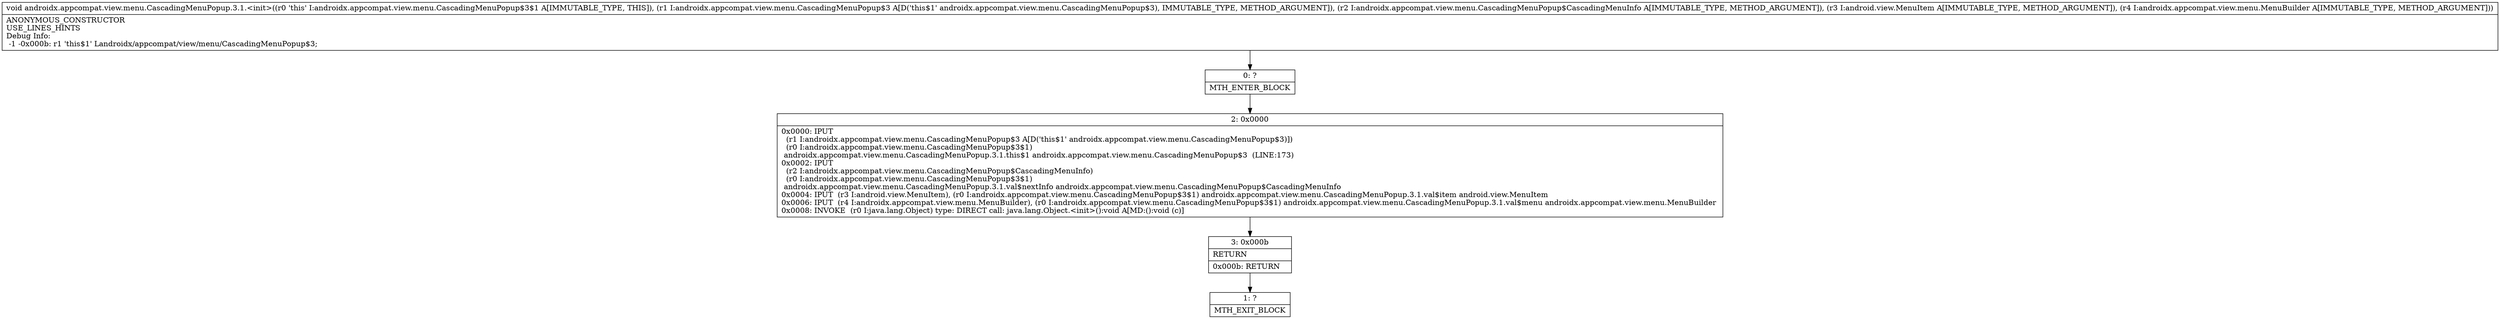 digraph "CFG forandroidx.appcompat.view.menu.CascadingMenuPopup.3.1.\<init\>(Landroidx\/appcompat\/view\/menu\/CascadingMenuPopup$3;Landroidx\/appcompat\/view\/menu\/CascadingMenuPopup$CascadingMenuInfo;Landroid\/view\/MenuItem;Landroidx\/appcompat\/view\/menu\/MenuBuilder;)V" {
Node_0 [shape=record,label="{0\:\ ?|MTH_ENTER_BLOCK\l}"];
Node_2 [shape=record,label="{2\:\ 0x0000|0x0000: IPUT  \l  (r1 I:androidx.appcompat.view.menu.CascadingMenuPopup$3 A[D('this$1' androidx.appcompat.view.menu.CascadingMenuPopup$3)])\l  (r0 I:androidx.appcompat.view.menu.CascadingMenuPopup$3$1)\l androidx.appcompat.view.menu.CascadingMenuPopup.3.1.this$1 androidx.appcompat.view.menu.CascadingMenuPopup$3  (LINE:173)\l0x0002: IPUT  \l  (r2 I:androidx.appcompat.view.menu.CascadingMenuPopup$CascadingMenuInfo)\l  (r0 I:androidx.appcompat.view.menu.CascadingMenuPopup$3$1)\l androidx.appcompat.view.menu.CascadingMenuPopup.3.1.val$nextInfo androidx.appcompat.view.menu.CascadingMenuPopup$CascadingMenuInfo \l0x0004: IPUT  (r3 I:android.view.MenuItem), (r0 I:androidx.appcompat.view.menu.CascadingMenuPopup$3$1) androidx.appcompat.view.menu.CascadingMenuPopup.3.1.val$item android.view.MenuItem \l0x0006: IPUT  (r4 I:androidx.appcompat.view.menu.MenuBuilder), (r0 I:androidx.appcompat.view.menu.CascadingMenuPopup$3$1) androidx.appcompat.view.menu.CascadingMenuPopup.3.1.val$menu androidx.appcompat.view.menu.MenuBuilder \l0x0008: INVOKE  (r0 I:java.lang.Object) type: DIRECT call: java.lang.Object.\<init\>():void A[MD:():void (c)]\l}"];
Node_3 [shape=record,label="{3\:\ 0x000b|RETURN\l|0x000b: RETURN   \l}"];
Node_1 [shape=record,label="{1\:\ ?|MTH_EXIT_BLOCK\l}"];
MethodNode[shape=record,label="{void androidx.appcompat.view.menu.CascadingMenuPopup.3.1.\<init\>((r0 'this' I:androidx.appcompat.view.menu.CascadingMenuPopup$3$1 A[IMMUTABLE_TYPE, THIS]), (r1 I:androidx.appcompat.view.menu.CascadingMenuPopup$3 A[D('this$1' androidx.appcompat.view.menu.CascadingMenuPopup$3), IMMUTABLE_TYPE, METHOD_ARGUMENT]), (r2 I:androidx.appcompat.view.menu.CascadingMenuPopup$CascadingMenuInfo A[IMMUTABLE_TYPE, METHOD_ARGUMENT]), (r3 I:android.view.MenuItem A[IMMUTABLE_TYPE, METHOD_ARGUMENT]), (r4 I:androidx.appcompat.view.menu.MenuBuilder A[IMMUTABLE_TYPE, METHOD_ARGUMENT]))  | ANONYMOUS_CONSTRUCTOR\lUSE_LINES_HINTS\lDebug Info:\l  \-1 \-0x000b: r1 'this$1' Landroidx\/appcompat\/view\/menu\/CascadingMenuPopup$3;\l}"];
MethodNode -> Node_0;Node_0 -> Node_2;
Node_2 -> Node_3;
Node_3 -> Node_1;
}

